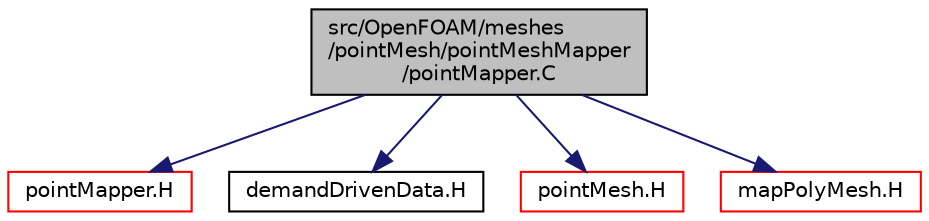 digraph "src/OpenFOAM/meshes/pointMesh/pointMeshMapper/pointMapper.C"
{
  bgcolor="transparent";
  edge [fontname="Helvetica",fontsize="10",labelfontname="Helvetica",labelfontsize="10"];
  node [fontname="Helvetica",fontsize="10",shape=record];
  Node0 [label="src/OpenFOAM/meshes\l/pointMesh/pointMeshMapper\l/pointMapper.C",height=0.2,width=0.4,color="black", fillcolor="grey75", style="filled", fontcolor="black"];
  Node0 -> Node1 [color="midnightblue",fontsize="10",style="solid",fontname="Helvetica"];
  Node1 [label="pointMapper.H",height=0.2,width=0.4,color="red",URL="$a12170.html"];
  Node0 -> Node97 [color="midnightblue",fontsize="10",style="solid",fontname="Helvetica"];
  Node97 [label="demandDrivenData.H",height=0.2,width=0.4,color="black",URL="$a11102.html",tooltip="Template functions to aid in the implementation of demand driven data. "];
  Node0 -> Node98 [color="midnightblue",fontsize="10",style="solid",fontname="Helvetica"];
  Node98 [label="pointMesh.H",height=0.2,width=0.4,color="red",URL="$a12158.html"];
  Node0 -> Node244 [color="midnightblue",fontsize="10",style="solid",fontname="Helvetica"];
  Node244 [label="mapPolyMesh.H",height=0.2,width=0.4,color="red",URL="$a12365.html"];
}
